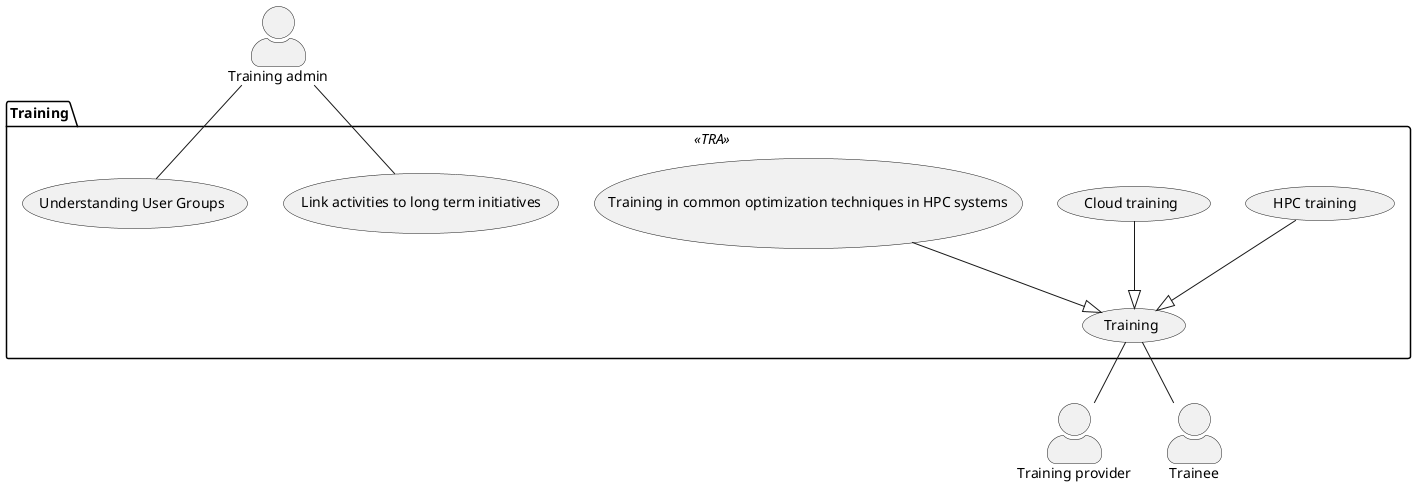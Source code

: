 @startuml hidalgo2_training
'left to right direction
skinparam actorStyle awesome

'packages

package "Training" << TRA >> {
    'left to right direction


    usecase SCOTRA001 as "
    HPC training 
    "

    usecase SCOTRA002 as "
    Cloud training
    "

    usecase SCOTRA003 as "
    Training in common optimization techniques in HPC systems
    "

    usecase SCOTRA004 as "
    Link activities to long term initiatives
    "

    usecase SCOTRA005 as "
    Understanding User Groups
    "

    usecase SCOTRA006 as "
    Training
    "


    SCOTRA001 -d-|> SCOTRA006
    SCOTRA002 -d-|> SCOTRA006
    SCOTRA003 -d-|> SCOTRA006
}

'actors
actor "Training provider" as training_provider
actor "Training admin" as training_admin
actor "Trainee" as trainee


training_provider -u- SCOTRA006
trainee -u- SCOTRA006
training_admin -d- SCOTRA004
training_admin -d- SCOTRA005


skinparam usecase<<check>> {
    BackgroundColor LightBlue
}

@enduml